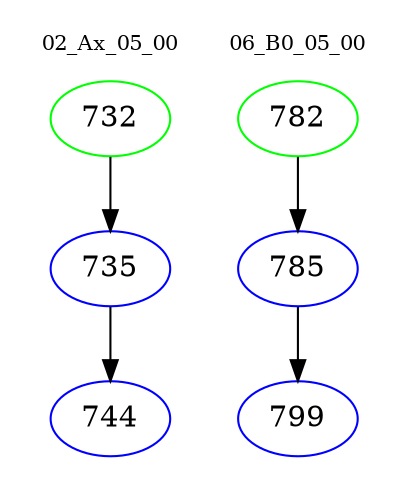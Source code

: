 digraph{
subgraph cluster_0 {
color = white
label = "02_Ax_05_00";
fontsize=10;
T0_732 [label="732", color="green"]
T0_732 -> T0_735 [color="black"]
T0_735 [label="735", color="blue"]
T0_735 -> T0_744 [color="black"]
T0_744 [label="744", color="blue"]
}
subgraph cluster_1 {
color = white
label = "06_B0_05_00";
fontsize=10;
T1_782 [label="782", color="green"]
T1_782 -> T1_785 [color="black"]
T1_785 [label="785", color="blue"]
T1_785 -> T1_799 [color="black"]
T1_799 [label="799", color="blue"]
}
}
